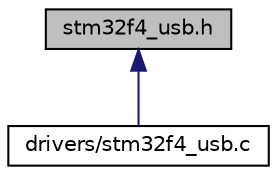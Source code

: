 digraph "stm32f4_usb.h"
{
  edge [fontname="Helvetica",fontsize="10",labelfontname="Helvetica",labelfontsize="10"];
  node [fontname="Helvetica",fontsize="10",shape=record];
  Node1 [label="stm32f4_usb.h",height=0.2,width=0.4,color="black", fillcolor="grey75", style="filled", fontcolor="black"];
  Node1 -> Node2 [dir="back",color="midnightblue",fontsize="10",style="solid",fontname="Helvetica"];
  Node2 [label="drivers/stm32f4_usb.c",height=0.2,width=0.4,color="black", fillcolor="white", style="filled",URL="$stm32f4__usb_8c.html"];
}
